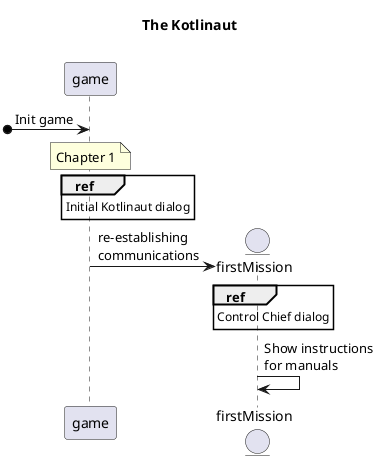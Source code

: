 @startuml The Kotlinaut
title The Kotlinaut
[o-> game:Init game
note over of game: Chapter 1 
ref over game: Initial Kotlinaut dialog
create entity firstMission
game -> firstMission: re-establishing\ncommunications
ref over firstMission: Control Chief dialog
firstMission -> firstMission: Show instructions\nfor manuals

@enduml
